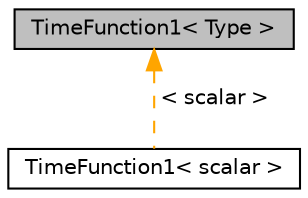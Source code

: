 digraph "TimeFunction1&lt; Type &gt;"
{
  bgcolor="transparent";
  edge [fontname="Helvetica",fontsize="10",labelfontname="Helvetica",labelfontsize="10"];
  node [fontname="Helvetica",fontsize="10",shape=record];
  Node1 [label="TimeFunction1\< Type \>",height=0.2,width=0.4,color="black", fillcolor="grey75", style="filled", fontcolor="black"];
  Node1 -> Node2 [dir="back",color="orange",fontsize="10",style="dashed",label=" \< scalar \>" ,fontname="Helvetica"];
  Node2 [label="TimeFunction1\< scalar \>",height=0.2,width=0.4,color="black",URL="$a02621.html"];
}
